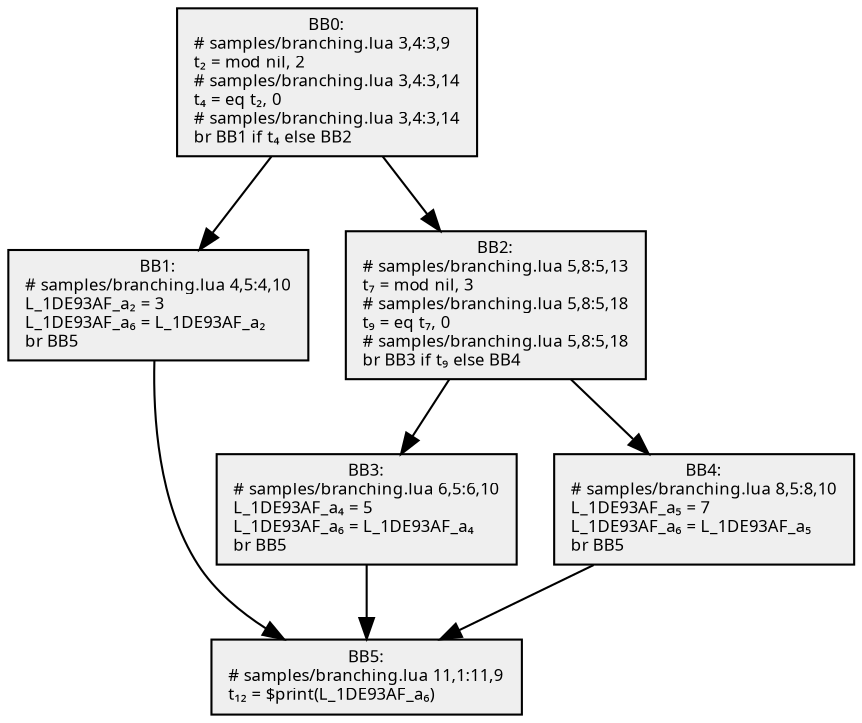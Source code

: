 digraph {
  node[shape=box style=filled fontsize=8 fontname="Cascadia Code" fillcolor="#efefef"];
  BB0 [label="BB0:\n# samples/branching.lua 3,4:3,9\lt₂ = mod nil, 2\l# samples/branching.lua 3,4:3,14\lt₄ = eq t₂, 0\l# samples/branching.lua 3,4:3,14\lbr BB1 if t₄ else BB2\l"];
  BB1 [label="BB1:\n# samples/branching.lua 4,5:4,10\lL_1DE93AF_a₂ = 3\lL_1DE93AF_a₆ = L_1DE93AF_a₂\lbr BB5\l"];
  BB2 [label="BB2:\n# samples/branching.lua 5,8:5,13\lt₇ = mod nil, 3\l# samples/branching.lua 5,8:5,18\lt₉ = eq t₇, 0\l# samples/branching.lua 5,8:5,18\lbr BB3 if t₉ else BB4\l"];
  BB3 [label="BB3:\n# samples/branching.lua 6,5:6,10\lL_1DE93AF_a₄ = 5\lL_1DE93AF_a₆ = L_1DE93AF_a₄\lbr BB5\l"];
  BB4 [label="BB4:\n# samples/branching.lua 8,5:8,10\lL_1DE93AF_a₅ = 7\lL_1DE93AF_a₆ = L_1DE93AF_a₅\lbr BB5\l"];
  BB5 [label="BB5:\n# samples/branching.lua 11,1:11,9\lt₁₂ = $print(L_1DE93AF_a₆)\l"];

  BB0 -> BB1;
  BB0 -> BB2;
  BB2 -> BB3;
  BB2 -> BB4;
  BB1 -> BB5;
  BB3 -> BB5;
  BB4 -> BB5;
}
